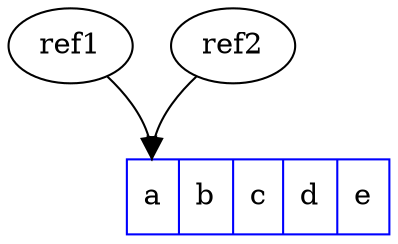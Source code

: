 digraph {
	B [label=ref1]
	L [label=ref2]
	A [label="<f0> a | <f1> b | <f2> c | <f3> d| <f4> e " color=blue shape=record]
		B -> A:f0
		L -> A:f0
}

